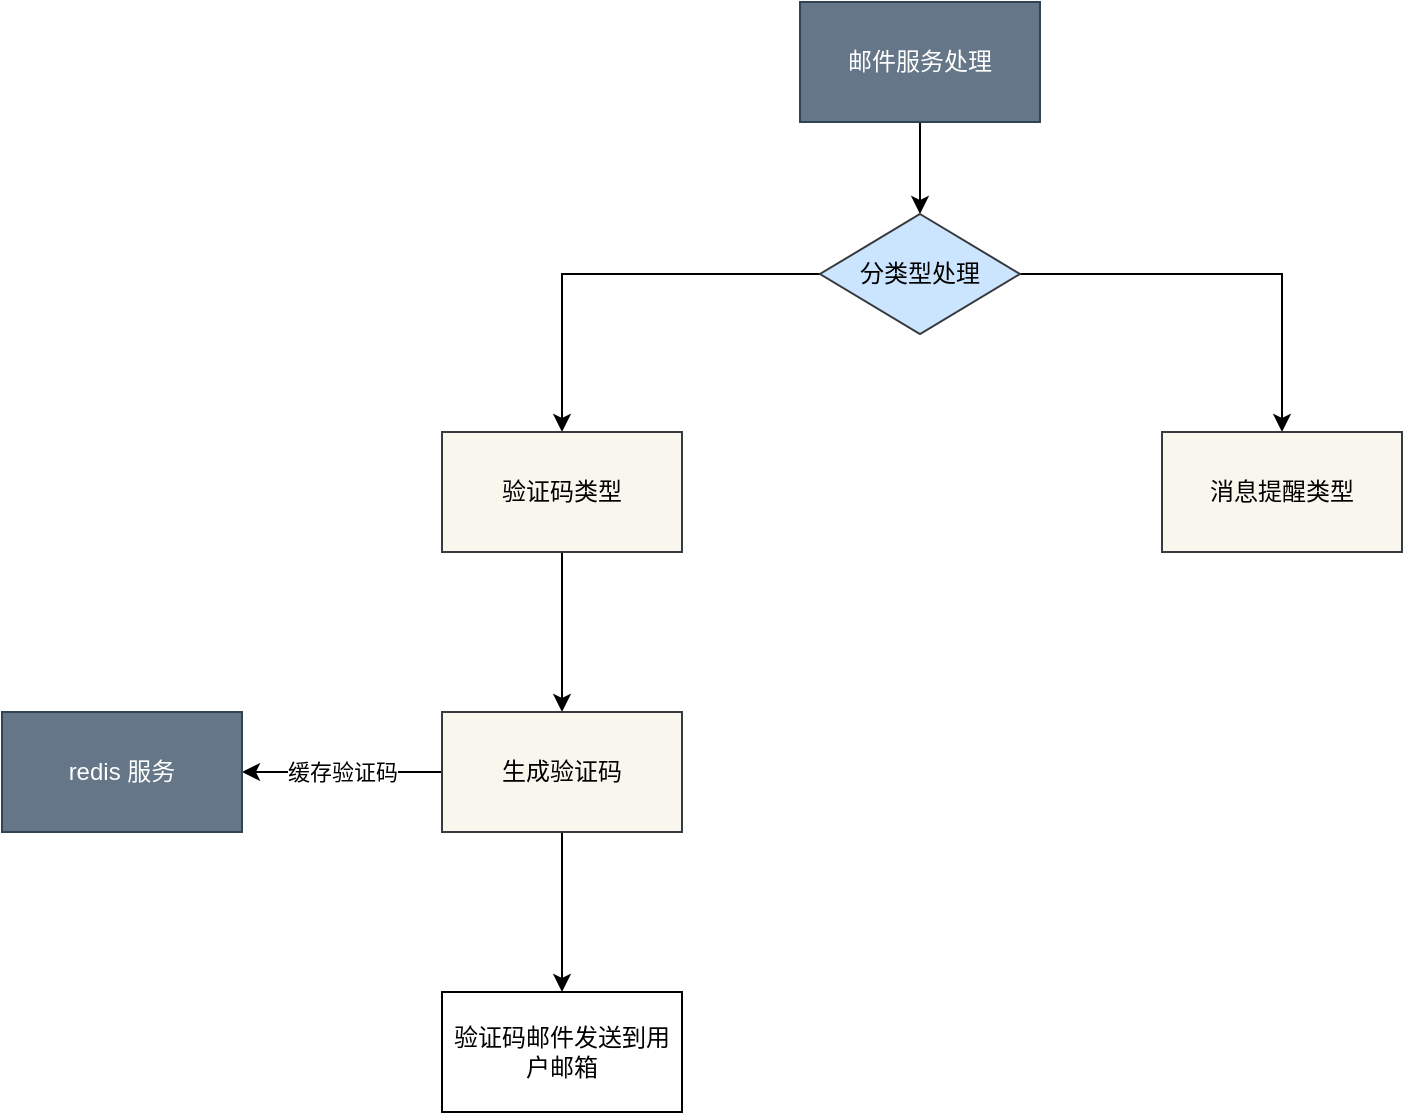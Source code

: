 <mxfile version="20.4.0" type="github">
  <diagram name="Page-1" id="c7558073-3199-34d8-9f00-42111426c3f3">
    <mxGraphModel dx="868" dy="450" grid="1" gridSize="10" guides="1" tooltips="1" connect="1" arrows="1" fold="1" page="1" pageScale="1" pageWidth="826" pageHeight="1169" background="none" math="0" shadow="0">
      <root>
        <mxCell id="0" />
        <mxCell id="1" parent="0" />
        <mxCell id="Q_svozjam6xV6SATI1le-110" value="" style="edgeStyle=orthogonalEdgeStyle;rounded=0;orthogonalLoop=1;jettySize=auto;html=1;" edge="1" parent="1" source="Q_svozjam6xV6SATI1le-98" target="Q_svozjam6xV6SATI1le-109">
          <mxGeometry relative="1" as="geometry" />
        </mxCell>
        <mxCell id="Q_svozjam6xV6SATI1le-98" value="邮件服务处理" style="rounded=0;whiteSpace=wrap;html=1;fillColor=#647687;strokeColor=#314354;fontColor=#ffffff;" vertex="1" parent="1">
          <mxGeometry x="399" y="310" width="120" height="60" as="geometry" />
        </mxCell>
        <mxCell id="Q_svozjam6xV6SATI1le-116" value="" style="edgeStyle=orthogonalEdgeStyle;rounded=0;orthogonalLoop=1;jettySize=auto;html=1;" edge="1" parent="1" source="Q_svozjam6xV6SATI1le-109" target="Q_svozjam6xV6SATI1le-115">
          <mxGeometry relative="1" as="geometry" />
        </mxCell>
        <mxCell id="Q_svozjam6xV6SATI1le-126" style="edgeStyle=orthogonalEdgeStyle;rounded=0;orthogonalLoop=1;jettySize=auto;html=1;exitX=0;exitY=0.5;exitDx=0;exitDy=0;entryX=0.5;entryY=0;entryDx=0;entryDy=0;" edge="1" parent="1" source="Q_svozjam6xV6SATI1le-109" target="Q_svozjam6xV6SATI1le-111">
          <mxGeometry relative="1" as="geometry" />
        </mxCell>
        <mxCell id="Q_svozjam6xV6SATI1le-109" value="分类型处理" style="rhombus;whiteSpace=wrap;html=1;fillColor=#cce5ff;strokeColor=#36393d;rounded=0;" vertex="1" parent="1">
          <mxGeometry x="409" y="416" width="100" height="60" as="geometry" />
        </mxCell>
        <mxCell id="Q_svozjam6xV6SATI1le-128" value="" style="edgeStyle=orthogonalEdgeStyle;rounded=0;orthogonalLoop=1;jettySize=auto;html=1;" edge="1" parent="1" source="Q_svozjam6xV6SATI1le-111" target="Q_svozjam6xV6SATI1le-127">
          <mxGeometry relative="1" as="geometry" />
        </mxCell>
        <mxCell id="Q_svozjam6xV6SATI1le-111" value="验证码类型" style="whiteSpace=wrap;html=1;fillColor=#f9f7ed;strokeColor=#36393d;rounded=0;" vertex="1" parent="1">
          <mxGeometry x="220" y="525" width="120" height="60" as="geometry" />
        </mxCell>
        <mxCell id="Q_svozjam6xV6SATI1le-115" value="消息提醒类型" style="whiteSpace=wrap;html=1;fillColor=#f9f7ed;strokeColor=#36393d;rounded=0;" vertex="1" parent="1">
          <mxGeometry x="580" y="525" width="120" height="60" as="geometry" />
        </mxCell>
        <mxCell id="Q_svozjam6xV6SATI1le-139" value="缓存验证码" style="edgeStyle=orthogonalEdgeStyle;rounded=0;orthogonalLoop=1;jettySize=auto;html=1;" edge="1" parent="1" source="Q_svozjam6xV6SATI1le-127" target="Q_svozjam6xV6SATI1le-138">
          <mxGeometry relative="1" as="geometry" />
        </mxCell>
        <mxCell id="Q_svozjam6xV6SATI1le-141" value="" style="edgeStyle=orthogonalEdgeStyle;rounded=0;orthogonalLoop=1;jettySize=auto;html=1;" edge="1" parent="1" source="Q_svozjam6xV6SATI1le-127" target="Q_svozjam6xV6SATI1le-140">
          <mxGeometry relative="1" as="geometry" />
        </mxCell>
        <mxCell id="Q_svozjam6xV6SATI1le-127" value="生成验证码" style="whiteSpace=wrap;html=1;fillColor=#f9f7ed;strokeColor=#36393d;rounded=0;" vertex="1" parent="1">
          <mxGeometry x="220" y="665" width="120" height="60" as="geometry" />
        </mxCell>
        <mxCell id="Q_svozjam6xV6SATI1le-138" value="redis&amp;nbsp;服务" style="whiteSpace=wrap;html=1;fillColor=#647687;strokeColor=#314354;rounded=0;fontColor=#ffffff;" vertex="1" parent="1">
          <mxGeometry y="665" width="120" height="60" as="geometry" />
        </mxCell>
        <mxCell id="Q_svozjam6xV6SATI1le-140" value="验证码邮件发送到用户邮箱" style="whiteSpace=wrap;html=1;rounded=0;" vertex="1" parent="1">
          <mxGeometry x="220" y="805" width="120" height="60" as="geometry" />
        </mxCell>
      </root>
    </mxGraphModel>
  </diagram>
</mxfile>
